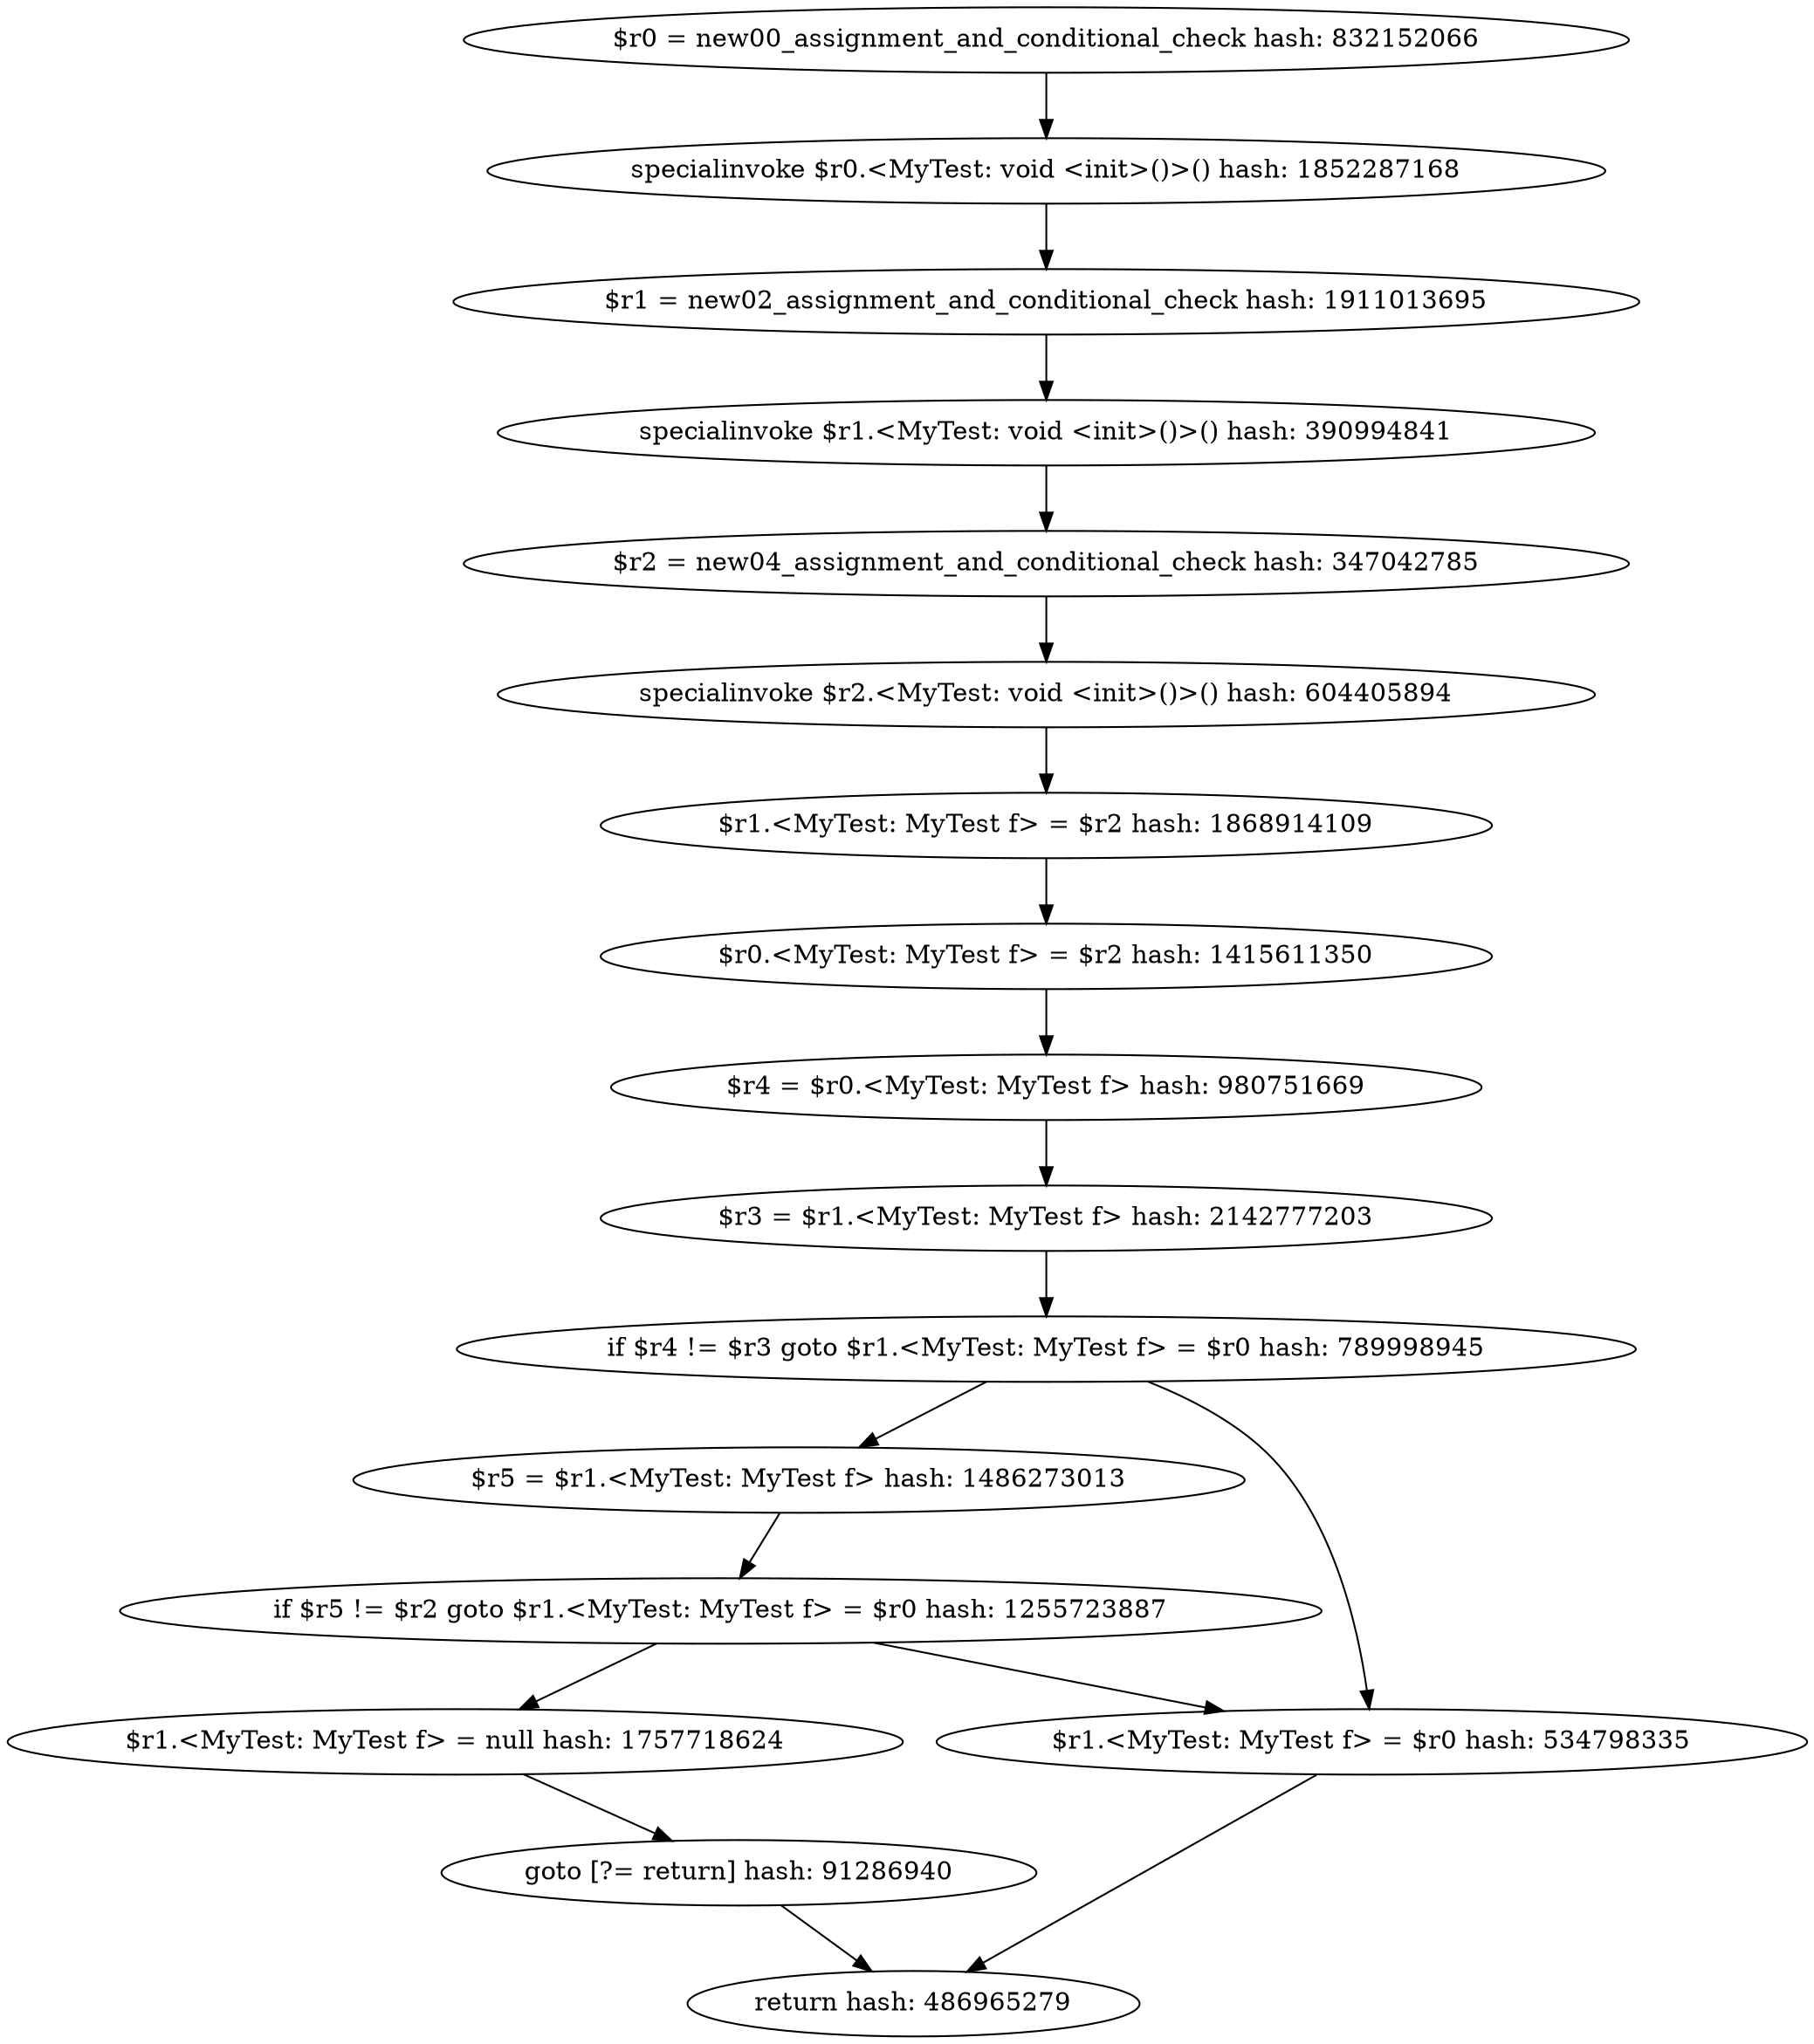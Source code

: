 digraph "./target2-mine/MyTest.assignment_and_conditional_check.intra.debug" {
    "$r0 = new00_assignment_and_conditional_check hash: 832152066";
    "specialinvoke $r0.<MyTest: void <init>()>() hash: 1852287168";
    "$r1 = new02_assignment_and_conditional_check hash: 1911013695";
    "specialinvoke $r1.<MyTest: void <init>()>() hash: 390994841";
    "$r2 = new04_assignment_and_conditional_check hash: 347042785";
    "specialinvoke $r2.<MyTest: void <init>()>() hash: 604405894";
    "$r1.<MyTest: MyTest f> = $r2 hash: 1868914109";
    "$r0.<MyTest: MyTest f> = $r2 hash: 1415611350";
    "$r4 = $r0.<MyTest: MyTest f> hash: 980751669";
    "$r3 = $r1.<MyTest: MyTest f> hash: 2142777203";
    "if $r4 != $r3 goto $r1.<MyTest: MyTest f> = $r0 hash: 789998945";
    "$r5 = $r1.<MyTest: MyTest f> hash: 1486273013";
    "if $r5 != $r2 goto $r1.<MyTest: MyTest f> = $r0 hash: 1255723887";
    "$r1.<MyTest: MyTest f> = null hash: 1757718624";
    "goto [?= return] hash: 91286940";
    "$r1.<MyTest: MyTest f> = $r0 hash: 534798335";
    "return hash: 486965279";
    "$r0 = new00_assignment_and_conditional_check hash: 832152066"->"specialinvoke $r0.<MyTest: void <init>()>() hash: 1852287168";
    "specialinvoke $r0.<MyTest: void <init>()>() hash: 1852287168"->"$r1 = new02_assignment_and_conditional_check hash: 1911013695";
    "$r1 = new02_assignment_and_conditional_check hash: 1911013695"->"specialinvoke $r1.<MyTest: void <init>()>() hash: 390994841";
    "specialinvoke $r1.<MyTest: void <init>()>() hash: 390994841"->"$r2 = new04_assignment_and_conditional_check hash: 347042785";
    "$r2 = new04_assignment_and_conditional_check hash: 347042785"->"specialinvoke $r2.<MyTest: void <init>()>() hash: 604405894";
    "specialinvoke $r2.<MyTest: void <init>()>() hash: 604405894"->"$r1.<MyTest: MyTest f> = $r2 hash: 1868914109";
    "$r1.<MyTest: MyTest f> = $r2 hash: 1868914109"->"$r0.<MyTest: MyTest f> = $r2 hash: 1415611350";
    "$r0.<MyTest: MyTest f> = $r2 hash: 1415611350"->"$r4 = $r0.<MyTest: MyTest f> hash: 980751669";
    "$r4 = $r0.<MyTest: MyTest f> hash: 980751669"->"$r3 = $r1.<MyTest: MyTest f> hash: 2142777203";
    "$r3 = $r1.<MyTest: MyTest f> hash: 2142777203"->"if $r4 != $r3 goto $r1.<MyTest: MyTest f> = $r0 hash: 789998945";
    "if $r4 != $r3 goto $r1.<MyTest: MyTest f> = $r0 hash: 789998945"->"$r5 = $r1.<MyTest: MyTest f> hash: 1486273013";
    "if $r4 != $r3 goto $r1.<MyTest: MyTest f> = $r0 hash: 789998945"->"$r1.<MyTest: MyTest f> = $r0 hash: 534798335";
    "$r5 = $r1.<MyTest: MyTest f> hash: 1486273013"->"if $r5 != $r2 goto $r1.<MyTest: MyTest f> = $r0 hash: 1255723887";
    "if $r5 != $r2 goto $r1.<MyTest: MyTest f> = $r0 hash: 1255723887"->"$r1.<MyTest: MyTest f> = null hash: 1757718624";
    "if $r5 != $r2 goto $r1.<MyTest: MyTest f> = $r0 hash: 1255723887"->"$r1.<MyTest: MyTest f> = $r0 hash: 534798335";
    "$r1.<MyTest: MyTest f> = null hash: 1757718624"->"goto [?= return] hash: 91286940";
    "goto [?= return] hash: 91286940"->"return hash: 486965279";
    "$r1.<MyTest: MyTest f> = $r0 hash: 534798335"->"return hash: 486965279";
}
